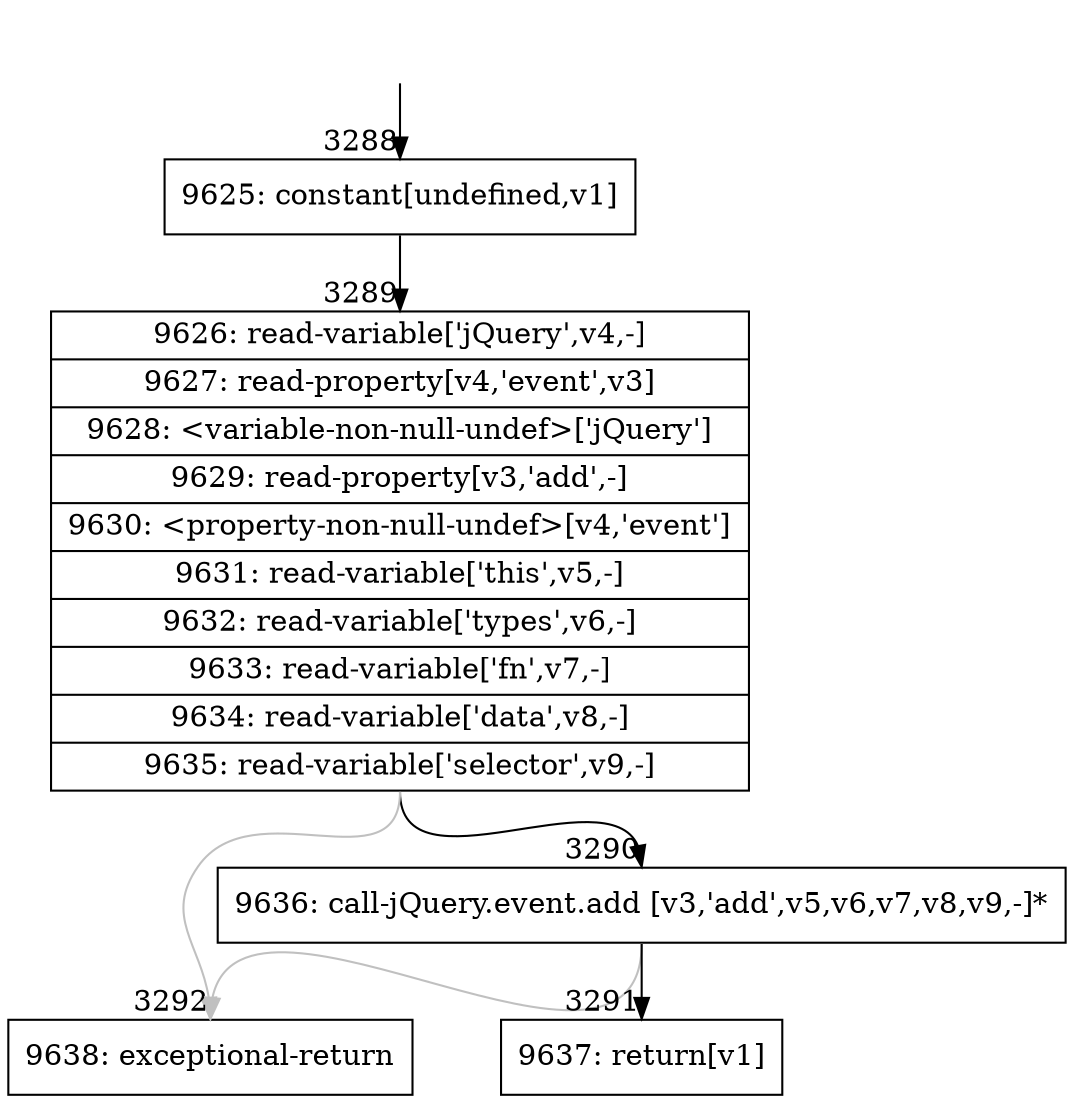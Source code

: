 digraph {
rankdir="TD"
BB_entry211[shape=none,label=""];
BB_entry211 -> BB3288 [tailport=s, headport=n, headlabel="    3288"]
BB3288 [shape=record label="{9625: constant[undefined,v1]}" ] 
BB3288 -> BB3289 [tailport=s, headport=n, headlabel="      3289"]
BB3289 [shape=record label="{9626: read-variable['jQuery',v4,-]|9627: read-property[v4,'event',v3]|9628: \<variable-non-null-undef\>['jQuery']|9629: read-property[v3,'add',-]|9630: \<property-non-null-undef\>[v4,'event']|9631: read-variable['this',v5,-]|9632: read-variable['types',v6,-]|9633: read-variable['fn',v7,-]|9634: read-variable['data',v8,-]|9635: read-variable['selector',v9,-]}" ] 
BB3289 -> BB3290 [tailport=s, headport=n, headlabel="      3290"]
BB3289 -> BB3292 [tailport=s, headport=n, color=gray, headlabel="      3292"]
BB3290 [shape=record label="{9636: call-jQuery.event.add [v3,'add',v5,v6,v7,v8,v9,-]*}" ] 
BB3290 -> BB3291 [tailport=s, headport=n, headlabel="      3291"]
BB3290 -> BB3292 [tailport=s, headport=n, color=gray]
BB3291 [shape=record label="{9637: return[v1]}" ] 
BB3292 [shape=record label="{9638: exceptional-return}" ] 
}
